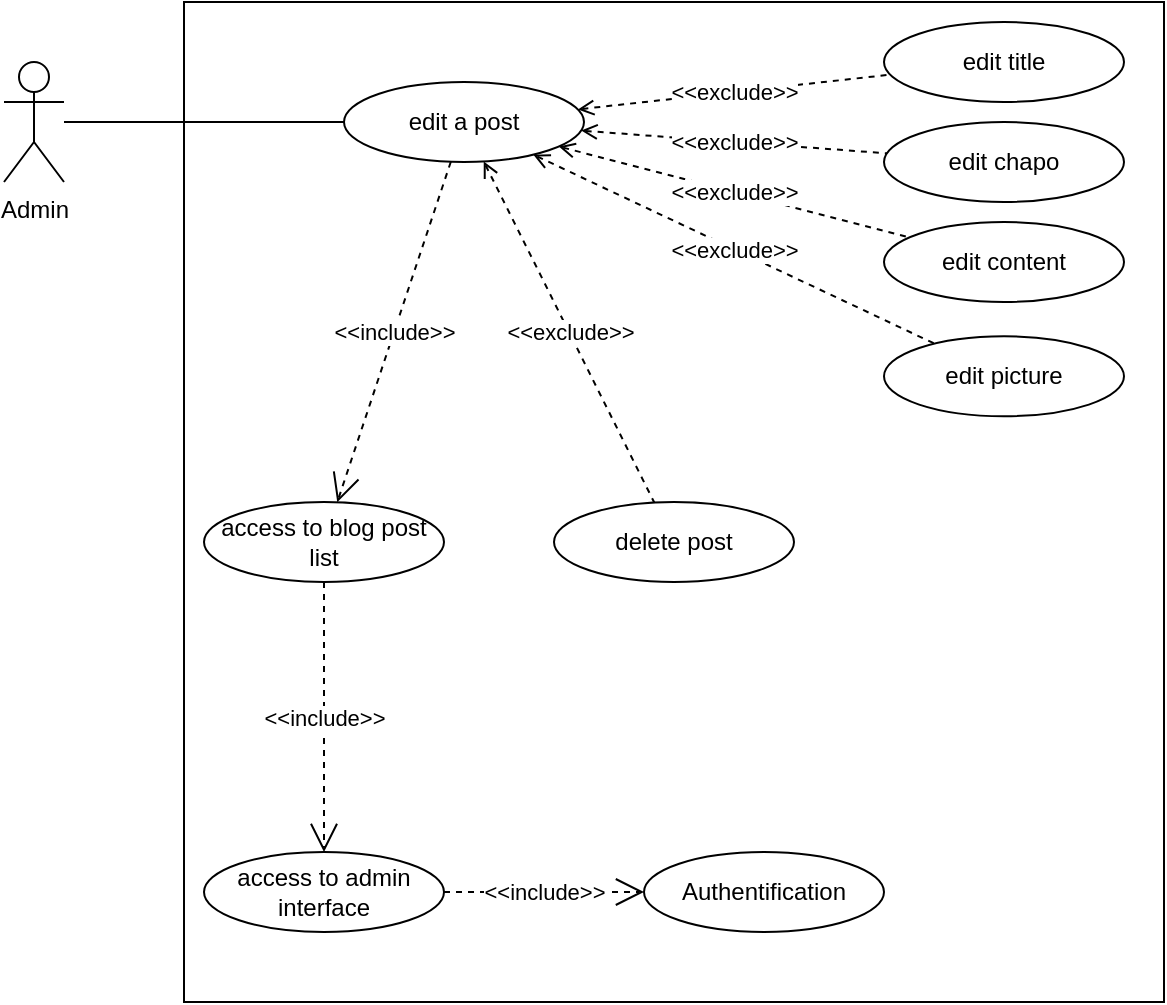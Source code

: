 <mxfile version="12.7.9" type="device"><diagram id="8DxCPBqe48Xzkn67ggaY" name="Page-1"><mxGraphModel dx="780" dy="837" grid="1" gridSize="10" guides="1" tooltips="1" connect="1" arrows="1" fold="1" page="1" pageScale="1" pageWidth="827" pageHeight="1169" math="0" shadow="0"><root><mxCell id="0"/><mxCell id="1" parent="0"/><mxCell id="MYsPZajl7K_-QQWDsdIz-1" value="" style="rounded=0;whiteSpace=wrap;html=1;" vertex="1" parent="1"><mxGeometry x="150" y="120" width="490" height="500" as="geometry"/></mxCell><mxCell id="MYsPZajl7K_-QQWDsdIz-2" value="Admin" style="shape=umlActor;verticalLabelPosition=bottom;labelBackgroundColor=#ffffff;verticalAlign=top;html=1;" vertex="1" parent="1"><mxGeometry x="60" y="150" width="30" height="60" as="geometry"/></mxCell><mxCell id="MYsPZajl7K_-QQWDsdIz-3" value="edit a post" style="ellipse;whiteSpace=wrap;html=1;" vertex="1" parent="1"><mxGeometry x="230" y="160" width="120" height="40" as="geometry"/></mxCell><mxCell id="MYsPZajl7K_-QQWDsdIz-4" value="access to blog post list" style="ellipse;whiteSpace=wrap;html=1;" vertex="1" parent="1"><mxGeometry x="160" y="370" width="120" height="40" as="geometry"/></mxCell><mxCell id="MYsPZajl7K_-QQWDsdIz-5" value="access to admin interface" style="ellipse;whiteSpace=wrap;html=1;" vertex="1" parent="1"><mxGeometry x="160" y="545" width="120" height="40" as="geometry"/></mxCell><mxCell id="MYsPZajl7K_-QQWDsdIz-6" value="&amp;lt;&amp;lt;include&amp;gt;&amp;gt;" style="endArrow=open;endSize=12;dashed=1;html=1;" edge="1" parent="1" source="MYsPZajl7K_-QQWDsdIz-3" target="MYsPZajl7K_-QQWDsdIz-4"><mxGeometry width="160" relative="1" as="geometry"><mxPoint x="380" y="230" as="sourcePoint"/><mxPoint x="540" y="230" as="targetPoint"/></mxGeometry></mxCell><mxCell id="MYsPZajl7K_-QQWDsdIz-7" value="&amp;lt;&amp;lt;include&amp;gt;&amp;gt;" style="endArrow=open;endSize=12;dashed=1;html=1;" edge="1" parent="1" source="MYsPZajl7K_-QQWDsdIz-4" target="MYsPZajl7K_-QQWDsdIz-5"><mxGeometry width="160" relative="1" as="geometry"><mxPoint x="360" y="190" as="sourcePoint"/><mxPoint x="480" y="190" as="targetPoint"/></mxGeometry></mxCell><mxCell id="MYsPZajl7K_-QQWDsdIz-8" value="" style="endArrow=none;html=1;" edge="1" parent="1" source="MYsPZajl7K_-QQWDsdIz-2" target="MYsPZajl7K_-QQWDsdIz-3"><mxGeometry width="50" height="50" relative="1" as="geometry"><mxPoint x="110" y="200" as="sourcePoint"/><mxPoint x="160" y="150" as="targetPoint"/></mxGeometry></mxCell><mxCell id="MYsPZajl7K_-QQWDsdIz-10" value="edit title" style="ellipse;whiteSpace=wrap;html=1;" vertex="1" parent="1"><mxGeometry x="500" y="130" width="120" height="40" as="geometry"/></mxCell><mxCell id="MYsPZajl7K_-QQWDsdIz-11" value="&amp;lt;&amp;lt;exclude&amp;gt;&amp;gt;" style="endArrow=none;endSize=12;dashed=1;html=1;startArrow=open;startFill=0;endFill=0;" edge="1" parent="1" target="MYsPZajl7K_-QQWDsdIz-10" source="MYsPZajl7K_-QQWDsdIz-3"><mxGeometry width="160" relative="1" as="geometry"><mxPoint x="290" y="200" as="sourcePoint"/><mxPoint x="220" y="190" as="targetPoint"/></mxGeometry></mxCell><mxCell id="MYsPZajl7K_-QQWDsdIz-12" value="edit content" style="ellipse;whiteSpace=wrap;html=1;" vertex="1" parent="1"><mxGeometry x="500" y="230" width="120" height="40" as="geometry"/></mxCell><mxCell id="MYsPZajl7K_-QQWDsdIz-13" value="&amp;lt;&amp;lt;exclude&amp;gt;&amp;gt;" style="endArrow=none;endSize=12;dashed=1;html=1;startArrow=open;startFill=0;endFill=0;" edge="1" parent="1" target="MYsPZajl7K_-QQWDsdIz-12" source="MYsPZajl7K_-QQWDsdIz-3"><mxGeometry width="160" relative="1" as="geometry"><mxPoint x="355" y="250" as="sourcePoint"/><mxPoint x="285" y="240" as="targetPoint"/></mxGeometry></mxCell><mxCell id="MYsPZajl7K_-QQWDsdIz-15" value="edit chapo" style="ellipse;whiteSpace=wrap;html=1;" vertex="1" parent="1"><mxGeometry x="500" y="180" width="120" height="40" as="geometry"/></mxCell><mxCell id="MYsPZajl7K_-QQWDsdIz-16" value="&amp;lt;&amp;lt;exclude&amp;gt;&amp;gt;" style="endArrow=none;endSize=12;dashed=1;html=1;startArrow=open;startFill=0;endFill=0;" edge="1" parent="1" target="MYsPZajl7K_-QQWDsdIz-15" source="MYsPZajl7K_-QQWDsdIz-3"><mxGeometry width="160" relative="1" as="geometry"><mxPoint x="374.6" y="150.0" as="sourcePoint"/><mxPoint x="370" y="190" as="targetPoint"/></mxGeometry></mxCell><mxCell id="MYsPZajl7K_-QQWDsdIz-17" value="edit picture" style="ellipse;whiteSpace=wrap;html=1;" vertex="1" parent="1"><mxGeometry x="500" y="287.15" width="120" height="40" as="geometry"/></mxCell><mxCell id="MYsPZajl7K_-QQWDsdIz-18" value="&amp;lt;&amp;lt;exclude&amp;gt;&amp;gt;" style="endArrow=none;endSize=12;dashed=1;html=1;startArrow=open;startFill=0;endFill=0;" edge="1" parent="1" target="MYsPZajl7K_-QQWDsdIz-17" source="MYsPZajl7K_-QQWDsdIz-3"><mxGeometry width="160" relative="1" as="geometry"><mxPoint x="330.002" y="249.998" as="sourcePoint"/><mxPoint x="279.02" y="297.15" as="targetPoint"/></mxGeometry></mxCell><mxCell id="MYsPZajl7K_-QQWDsdIz-20" value="delete post" style="ellipse;whiteSpace=wrap;html=1;" vertex="1" parent="1"><mxGeometry x="335" y="370.0" width="120" height="40" as="geometry"/></mxCell><mxCell id="MYsPZajl7K_-QQWDsdIz-21" value="&amp;lt;&amp;lt;exclude&amp;gt;&amp;gt;" style="endArrow=none;endSize=12;dashed=1;html=1;startArrow=open;startFill=0;endFill=0;" edge="1" parent="1" target="MYsPZajl7K_-QQWDsdIz-20" source="MYsPZajl7K_-QQWDsdIz-3"><mxGeometry width="160" relative="1" as="geometry"><mxPoint x="324.804" y="260.001" as="sourcePoint"/><mxPoint x="279.02" y="360.86" as="targetPoint"/></mxGeometry></mxCell><mxCell id="MYsPZajl7K_-QQWDsdIz-24" value="Authentification" style="ellipse;whiteSpace=wrap;html=1;" vertex="1" parent="1"><mxGeometry x="380" y="545" width="120" height="40" as="geometry"/></mxCell><mxCell id="MYsPZajl7K_-QQWDsdIz-25" value="&amp;lt;&amp;lt;include&amp;gt;&amp;gt;" style="endArrow=open;endSize=12;dashed=1;html=1;" edge="1" parent="1" target="MYsPZajl7K_-QQWDsdIz-24" source="MYsPZajl7K_-QQWDsdIz-5"><mxGeometry width="160" relative="1" as="geometry"><mxPoint x="440" y="410" as="sourcePoint"/><mxPoint x="700" y="190" as="targetPoint"/></mxGeometry></mxCell></root></mxGraphModel></diagram></mxfile>
